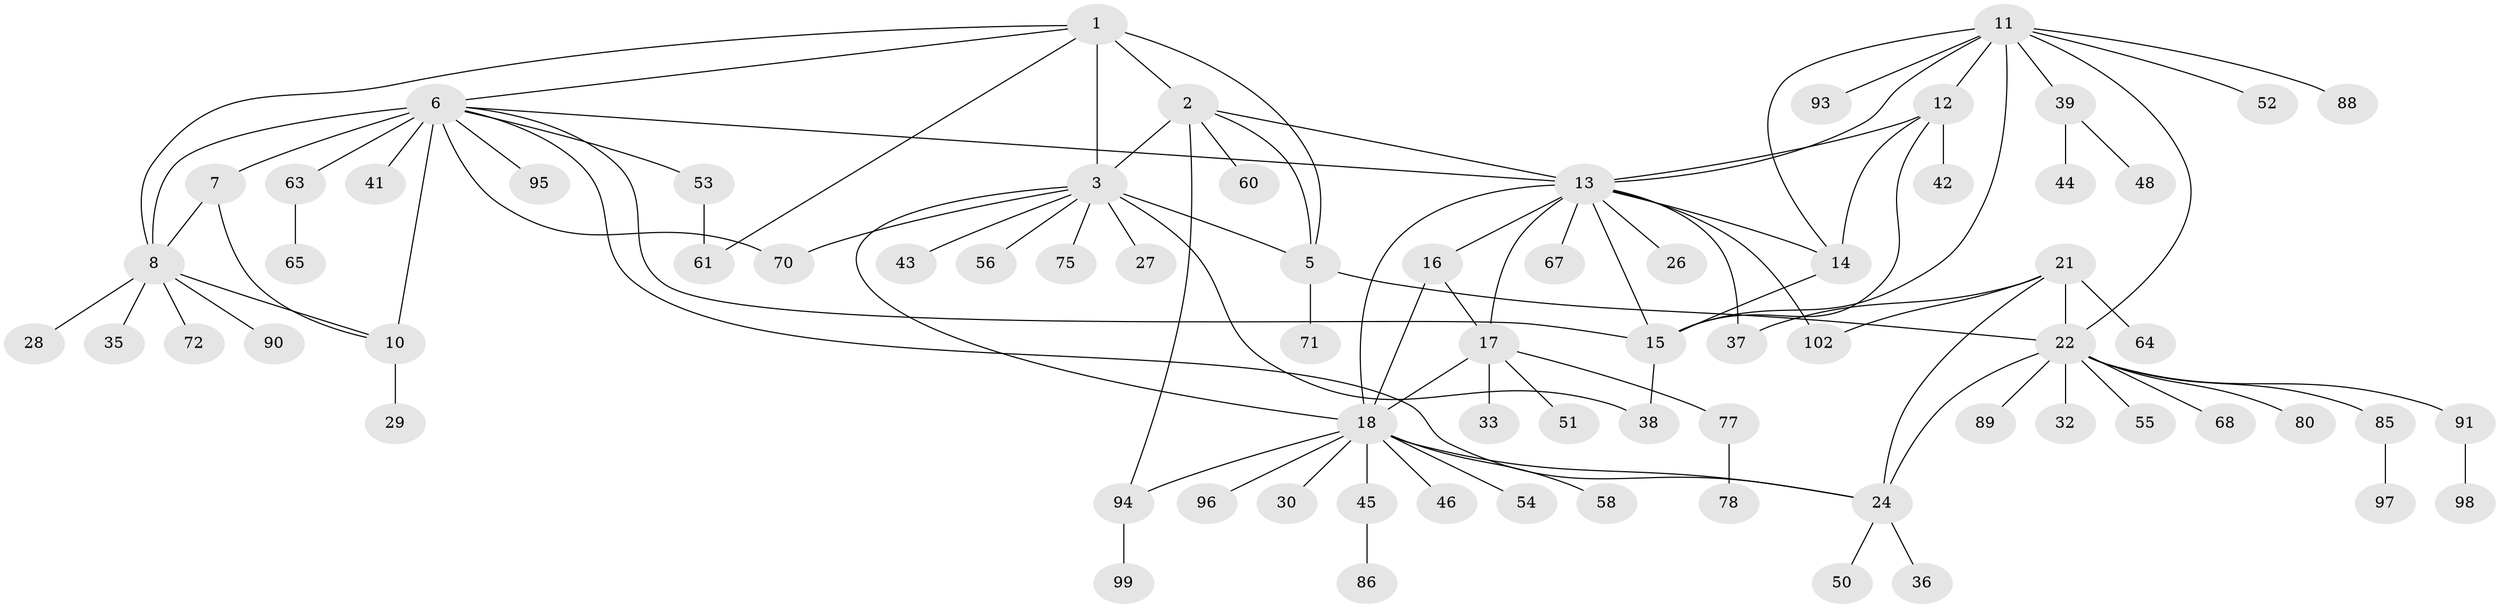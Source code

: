 // Generated by graph-tools (version 1.1) at 2025/24/03/03/25 07:24:10]
// undirected, 74 vertices, 102 edges
graph export_dot {
graph [start="1"]
  node [color=gray90,style=filled];
  1 [super="+100"];
  2 [super="+87"];
  3 [super="+4"];
  5 [super="+92"];
  6 [super="+9"];
  7;
  8 [super="+83"];
  10 [super="+79"];
  11 [super="+49"];
  12 [super="+73"];
  13 [super="+19"];
  14 [super="+47"];
  15 [super="+31"];
  16;
  17 [super="+34"];
  18 [super="+20"];
  21 [super="+23"];
  22 [super="+25"];
  24 [super="+57"];
  26;
  27;
  28;
  29;
  30;
  32 [super="+40"];
  33;
  35;
  36;
  37;
  38 [super="+62"];
  39 [super="+59"];
  41;
  42;
  43 [super="+101"];
  44 [super="+76"];
  45 [super="+74"];
  46;
  48;
  50;
  51;
  52;
  53 [super="+69"];
  54;
  55;
  56;
  58 [super="+82"];
  60;
  61;
  63;
  64;
  65 [super="+66"];
  67;
  68;
  70;
  71 [super="+84"];
  72;
  75;
  77 [super="+81"];
  78;
  80;
  85;
  86;
  88;
  89;
  90;
  91;
  93;
  94;
  95;
  96;
  97;
  98;
  99;
  102;
  1 -- 2;
  1 -- 3 [weight=2];
  1 -- 5;
  1 -- 8;
  1 -- 61;
  1 -- 6;
  2 -- 3 [weight=2];
  2 -- 5;
  2 -- 13;
  2 -- 60;
  2 -- 94;
  3 -- 5 [weight=2];
  3 -- 18;
  3 -- 27;
  3 -- 38;
  3 -- 43;
  3 -- 70;
  3 -- 56;
  3 -- 75;
  5 -- 71;
  5 -- 22;
  6 -- 7 [weight=2];
  6 -- 8 [weight=2];
  6 -- 10 [weight=2];
  6 -- 41;
  6 -- 63;
  6 -- 95;
  6 -- 70;
  6 -- 13;
  6 -- 15;
  6 -- 53;
  6 -- 24;
  7 -- 8;
  7 -- 10;
  8 -- 10;
  8 -- 28;
  8 -- 35;
  8 -- 72;
  8 -- 90;
  10 -- 29;
  11 -- 12;
  11 -- 13;
  11 -- 14;
  11 -- 15;
  11 -- 22;
  11 -- 39;
  11 -- 52;
  11 -- 88;
  11 -- 93;
  12 -- 13;
  12 -- 14;
  12 -- 15;
  12 -- 42;
  13 -- 14;
  13 -- 15;
  13 -- 26;
  13 -- 102;
  13 -- 16;
  13 -- 17;
  13 -- 18 [weight=2];
  13 -- 67;
  13 -- 37;
  14 -- 15;
  15 -- 38;
  16 -- 17;
  16 -- 18 [weight=2];
  17 -- 18 [weight=2];
  17 -- 33;
  17 -- 51;
  17 -- 77;
  18 -- 46;
  18 -- 94;
  18 -- 96;
  18 -- 45;
  18 -- 54;
  18 -- 24;
  18 -- 58;
  18 -- 30;
  21 -- 22 [weight=4];
  21 -- 24 [weight=2];
  21 -- 37;
  21 -- 102;
  21 -- 64;
  22 -- 24 [weight=2];
  22 -- 80;
  22 -- 85;
  22 -- 32;
  22 -- 89;
  22 -- 68;
  22 -- 55;
  22 -- 91;
  24 -- 36;
  24 -- 50;
  39 -- 44;
  39 -- 48;
  45 -- 86;
  53 -- 61;
  63 -- 65;
  77 -- 78;
  85 -- 97;
  91 -- 98;
  94 -- 99;
}
